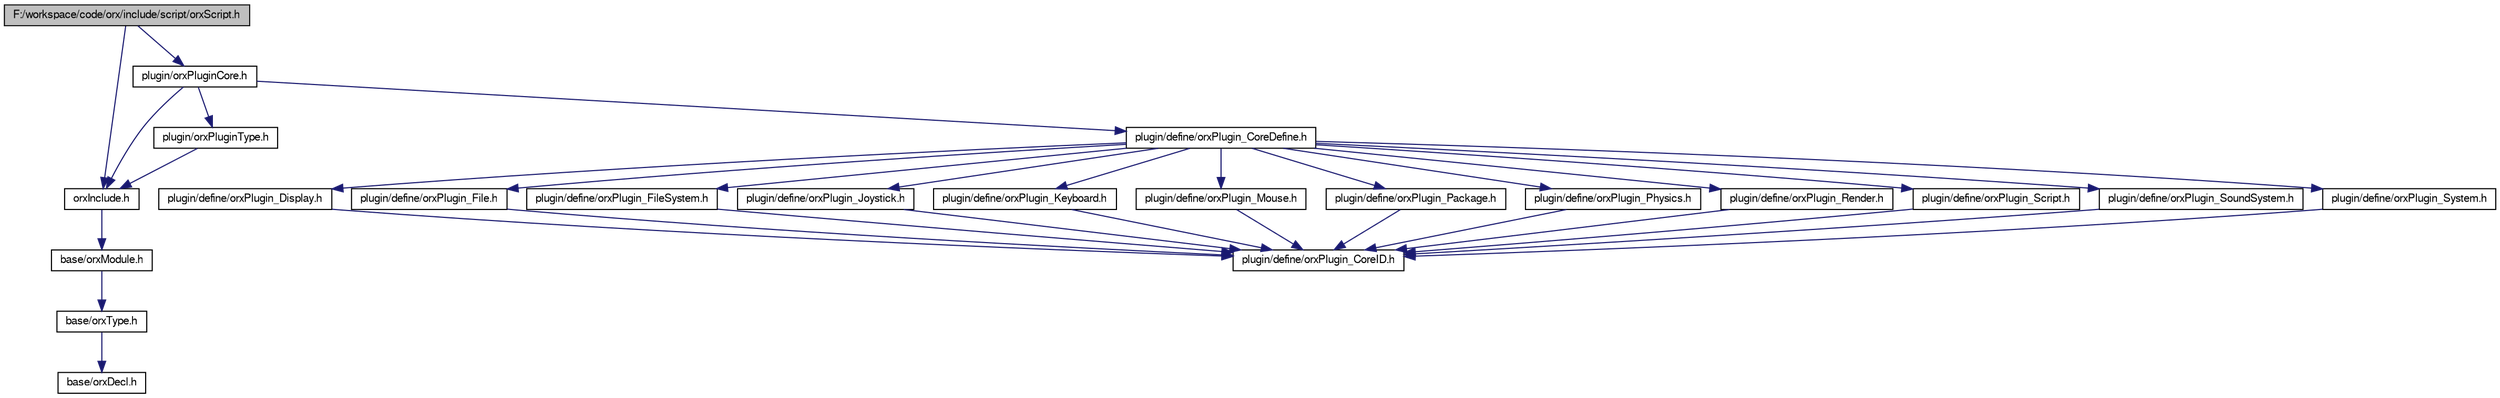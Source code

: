 digraph G
{
  bgcolor="transparent";
  edge [fontname="FreeSans",fontsize=10,labelfontname="FreeSans",labelfontsize=10];
  node [fontname="FreeSans",fontsize=10,shape=record];
  Node1 [label="F:/workspace/code/orx/include/script/orxScript.h",height=0.2,width=0.4,color="black", fillcolor="grey75", style="filled" fontcolor="black"];
  Node1 -> Node2 [color="midnightblue",fontsize=10,style="solid",fontname="FreeSans"];
  Node2 [label="orxInclude.h",height=0.2,width=0.4,color="black",URL="$orx_include_8h.html"];
  Node2 -> Node3 [color="midnightblue",fontsize=10,style="solid",fontname="FreeSans"];
  Node3 [label="base/orxModule.h",height=0.2,width=0.4,color="black",URL="$orx_module_8h.html"];
  Node3 -> Node4 [color="midnightblue",fontsize=10,style="solid",fontname="FreeSans"];
  Node4 [label="base/orxType.h",height=0.2,width=0.4,color="black",URL="$orx_type_8h.html"];
  Node4 -> Node5 [color="midnightblue",fontsize=10,style="solid",fontname="FreeSans"];
  Node5 [label="base/orxDecl.h",height=0.2,width=0.4,color="black",URL="$orx_decl_8h.html"];
  Node1 -> Node6 [color="midnightblue",fontsize=10,style="solid",fontname="FreeSans"];
  Node6 [label="plugin/orxPluginCore.h",height=0.2,width=0.4,color="black",URL="$orx_plugin_core_8h.html"];
  Node6 -> Node2 [color="midnightblue",fontsize=10,style="solid",fontname="FreeSans"];
  Node6 -> Node7 [color="midnightblue",fontsize=10,style="solid",fontname="FreeSans"];
  Node7 [label="plugin/orxPluginType.h",height=0.2,width=0.4,color="black",URL="$orx_plugin_type_8h.html"];
  Node7 -> Node2 [color="midnightblue",fontsize=10,style="solid",fontname="FreeSans"];
  Node6 -> Node8 [color="midnightblue",fontsize=10,style="solid",fontname="FreeSans"];
  Node8 [label="plugin/define/orxPlugin_CoreDefine.h",height=0.2,width=0.4,color="black",URL="$orx_plugin___core_define_8h.html"];
  Node8 -> Node9 [color="midnightblue",fontsize=10,style="solid",fontname="FreeSans"];
  Node9 [label="plugin/define/orxPlugin_Display.h",height=0.2,width=0.4,color="black",URL="$orx_plugin___display_8h.html"];
  Node9 -> Node10 [color="midnightblue",fontsize=10,style="solid",fontname="FreeSans"];
  Node10 [label="plugin/define/orxPlugin_CoreID.h",height=0.2,width=0.4,color="black",URL="$orx_plugin___core_i_d_8h.html"];
  Node8 -> Node11 [color="midnightblue",fontsize=10,style="solid",fontname="FreeSans"];
  Node11 [label="plugin/define/orxPlugin_File.h",height=0.2,width=0.4,color="black",URL="$orx_plugin___file_8h.html"];
  Node11 -> Node10 [color="midnightblue",fontsize=10,style="solid",fontname="FreeSans"];
  Node8 -> Node12 [color="midnightblue",fontsize=10,style="solid",fontname="FreeSans"];
  Node12 [label="plugin/define/orxPlugin_FileSystem.h",height=0.2,width=0.4,color="black",URL="$orx_plugin___file_system_8h.html"];
  Node12 -> Node10 [color="midnightblue",fontsize=10,style="solid",fontname="FreeSans"];
  Node8 -> Node13 [color="midnightblue",fontsize=10,style="solid",fontname="FreeSans"];
  Node13 [label="plugin/define/orxPlugin_Joystick.h",height=0.2,width=0.4,color="black",URL="$orx_plugin___joystick_8h.html"];
  Node13 -> Node10 [color="midnightblue",fontsize=10,style="solid",fontname="FreeSans"];
  Node8 -> Node14 [color="midnightblue",fontsize=10,style="solid",fontname="FreeSans"];
  Node14 [label="plugin/define/orxPlugin_Keyboard.h",height=0.2,width=0.4,color="black",URL="$orx_plugin___keyboard_8h.html"];
  Node14 -> Node10 [color="midnightblue",fontsize=10,style="solid",fontname="FreeSans"];
  Node8 -> Node15 [color="midnightblue",fontsize=10,style="solid",fontname="FreeSans"];
  Node15 [label="plugin/define/orxPlugin_Mouse.h",height=0.2,width=0.4,color="black",URL="$orx_plugin___mouse_8h.html"];
  Node15 -> Node10 [color="midnightblue",fontsize=10,style="solid",fontname="FreeSans"];
  Node8 -> Node16 [color="midnightblue",fontsize=10,style="solid",fontname="FreeSans"];
  Node16 [label="plugin/define/orxPlugin_Package.h",height=0.2,width=0.4,color="black",URL="$orx_plugin___package_8h.html"];
  Node16 -> Node10 [color="midnightblue",fontsize=10,style="solid",fontname="FreeSans"];
  Node8 -> Node17 [color="midnightblue",fontsize=10,style="solid",fontname="FreeSans"];
  Node17 [label="plugin/define/orxPlugin_Physics.h",height=0.2,width=0.4,color="black",URL="$orx_plugin___physics_8h.html"];
  Node17 -> Node10 [color="midnightblue",fontsize=10,style="solid",fontname="FreeSans"];
  Node8 -> Node18 [color="midnightblue",fontsize=10,style="solid",fontname="FreeSans"];
  Node18 [label="plugin/define/orxPlugin_Render.h",height=0.2,width=0.4,color="black",URL="$orx_plugin___render_8h.html"];
  Node18 -> Node10 [color="midnightblue",fontsize=10,style="solid",fontname="FreeSans"];
  Node8 -> Node19 [color="midnightblue",fontsize=10,style="solid",fontname="FreeSans"];
  Node19 [label="plugin/define/orxPlugin_Script.h",height=0.2,width=0.4,color="black",URL="$orx_plugin___script_8h.html"];
  Node19 -> Node10 [color="midnightblue",fontsize=10,style="solid",fontname="FreeSans"];
  Node8 -> Node20 [color="midnightblue",fontsize=10,style="solid",fontname="FreeSans"];
  Node20 [label="plugin/define/orxPlugin_SoundSystem.h",height=0.2,width=0.4,color="black",URL="$orx_plugin___sound_system_8h.html"];
  Node20 -> Node10 [color="midnightblue",fontsize=10,style="solid",fontname="FreeSans"];
  Node8 -> Node21 [color="midnightblue",fontsize=10,style="solid",fontname="FreeSans"];
  Node21 [label="plugin/define/orxPlugin_System.h",height=0.2,width=0.4,color="black",URL="$orx_plugin___system_8h.html"];
  Node21 -> Node10 [color="midnightblue",fontsize=10,style="solid",fontname="FreeSans"];
}
